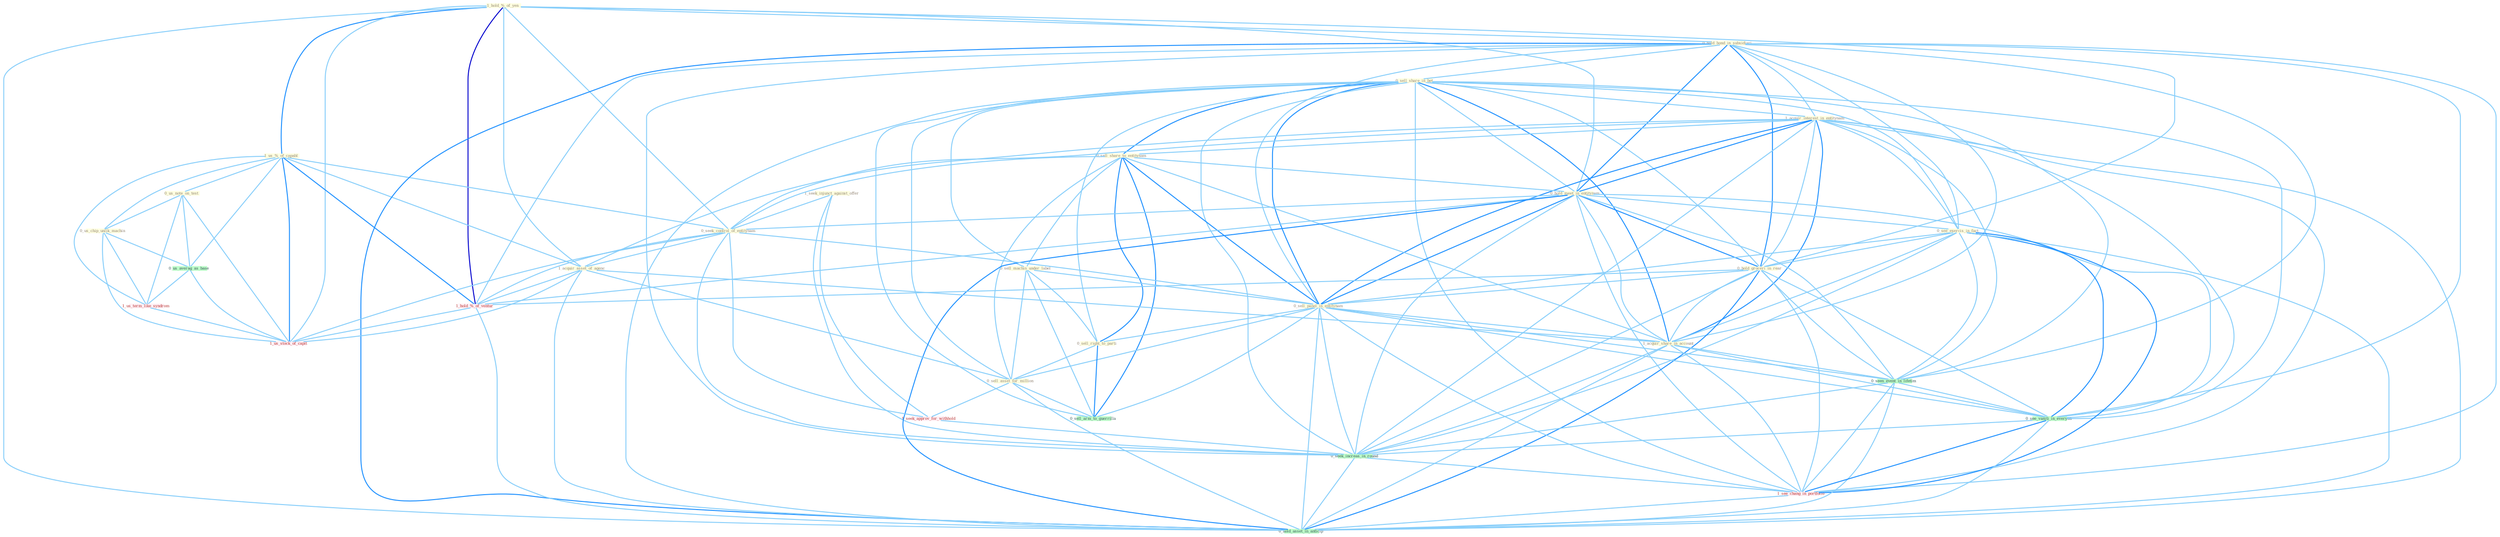 Graph G{ 
    node
    [shape=polygon,style=filled,width=.5,height=.06,color="#BDFCC9",fixedsize=true,fontsize=4,
    fontcolor="#2f4f4f"];
    {node
    [color="#ffffe0", fontcolor="#8b7d6b"] "1_hold_%_of_yen " "1_seek_injunct_against_offer " "1_us_%_of_capabl " "0_hold_bond_in_subsidiari " "0_sell_share_in_bet " "1_acquir_interest_in_entitynam " "0_sell_share_to_entitynam " "0_hold_meet_in_entitynam " "0_see_exercis_in_fact " "0_seek_control_of_entitynam " "0_sell_machin_under_label " "0_hold_groceri_in_rear " "1_acquir_asset_of_agenc " "0_us_note_on_test " "0_sell_panel_in_entitynam " "0_us_chip_unlik_machin " "0_sell_right_to_parti " "1_acquir_share_in_account " "0_sell_asset_for_million "}
{node [color="#fff0f5", fontcolor="#b22222"] "1_us_term_like_syndrom " "1_seek_approv_for_withhold " "1_hold_%_of_ventur " "1_us_stock_of_capit " "1_see_chang_in_portfolio "}
edge [color="#B0E2FF"];

	"1_hold_%_of_yen " -- "1_us_%_of_capabl " [w="2", color="#1e90ff" , len=0.8];
	"1_hold_%_of_yen " -- "0_hold_bond_in_subsidiari " [w="1", color="#87cefa" ];
	"1_hold_%_of_yen " -- "0_hold_meet_in_entitynam " [w="1", color="#87cefa" ];
	"1_hold_%_of_yen " -- "0_seek_control_of_entitynam " [w="1", color="#87cefa" ];
	"1_hold_%_of_yen " -- "0_hold_groceri_in_rear " [w="1", color="#87cefa" ];
	"1_hold_%_of_yen " -- "1_acquir_asset_of_agenc " [w="1", color="#87cefa" ];
	"1_hold_%_of_yen " -- "1_hold_%_of_ventur " [w="3", color="#0000cd" , len=0.6];
	"1_hold_%_of_yen " -- "1_us_stock_of_capit " [w="1", color="#87cefa" ];
	"1_hold_%_of_yen " -- "0_hold_asset_in_anticip " [w="1", color="#87cefa" ];
	"1_seek_injunct_against_offer " -- "0_seek_control_of_entitynam " [w="1", color="#87cefa" ];
	"1_seek_injunct_against_offer " -- "1_seek_approv_for_withhold " [w="1", color="#87cefa" ];
	"1_seek_injunct_against_offer " -- "0_seek_increas_in_round " [w="1", color="#87cefa" ];
	"1_us_%_of_capabl " -- "0_seek_control_of_entitynam " [w="1", color="#87cefa" ];
	"1_us_%_of_capabl " -- "1_acquir_asset_of_agenc " [w="1", color="#87cefa" ];
	"1_us_%_of_capabl " -- "0_us_note_on_test " [w="1", color="#87cefa" ];
	"1_us_%_of_capabl " -- "0_us_chip_unlik_machin " [w="1", color="#87cefa" ];
	"1_us_%_of_capabl " -- "0_us_averag_as_base " [w="1", color="#87cefa" ];
	"1_us_%_of_capabl " -- "1_us_term_like_syndrom " [w="1", color="#87cefa" ];
	"1_us_%_of_capabl " -- "1_hold_%_of_ventur " [w="2", color="#1e90ff" , len=0.8];
	"1_us_%_of_capabl " -- "1_us_stock_of_capit " [w="2", color="#1e90ff" , len=0.8];
	"0_hold_bond_in_subsidiari " -- "0_sell_share_in_bet " [w="1", color="#87cefa" ];
	"0_hold_bond_in_subsidiari " -- "1_acquir_interest_in_entitynam " [w="1", color="#87cefa" ];
	"0_hold_bond_in_subsidiari " -- "0_hold_meet_in_entitynam " [w="2", color="#1e90ff" , len=0.8];
	"0_hold_bond_in_subsidiari " -- "0_see_exercis_in_fact " [w="1", color="#87cefa" ];
	"0_hold_bond_in_subsidiari " -- "0_hold_groceri_in_rear " [w="2", color="#1e90ff" , len=0.8];
	"0_hold_bond_in_subsidiari " -- "0_sell_panel_in_entitynam " [w="1", color="#87cefa" ];
	"0_hold_bond_in_subsidiari " -- "1_acquir_share_in_account " [w="1", color="#87cefa" ];
	"0_hold_bond_in_subsidiari " -- "0_seen_event_in_lifetim " [w="1", color="#87cefa" ];
	"0_hold_bond_in_subsidiari " -- "1_hold_%_of_ventur " [w="1", color="#87cefa" ];
	"0_hold_bond_in_subsidiari " -- "0_see_vaniti_in_everyon " [w="1", color="#87cefa" ];
	"0_hold_bond_in_subsidiari " -- "0_seek_increas_in_round " [w="1", color="#87cefa" ];
	"0_hold_bond_in_subsidiari " -- "1_see_chang_in_portfolio " [w="1", color="#87cefa" ];
	"0_hold_bond_in_subsidiari " -- "0_hold_asset_in_anticip " [w="2", color="#1e90ff" , len=0.8];
	"0_sell_share_in_bet " -- "1_acquir_interest_in_entitynam " [w="1", color="#87cefa" ];
	"0_sell_share_in_bet " -- "0_sell_share_to_entitynam " [w="2", color="#1e90ff" , len=0.8];
	"0_sell_share_in_bet " -- "0_hold_meet_in_entitynam " [w="1", color="#87cefa" ];
	"0_sell_share_in_bet " -- "0_see_exercis_in_fact " [w="1", color="#87cefa" ];
	"0_sell_share_in_bet " -- "0_sell_machin_under_label " [w="1", color="#87cefa" ];
	"0_sell_share_in_bet " -- "0_hold_groceri_in_rear " [w="1", color="#87cefa" ];
	"0_sell_share_in_bet " -- "0_sell_panel_in_entitynam " [w="2", color="#1e90ff" , len=0.8];
	"0_sell_share_in_bet " -- "0_sell_right_to_parti " [w="1", color="#87cefa" ];
	"0_sell_share_in_bet " -- "1_acquir_share_in_account " [w="2", color="#1e90ff" , len=0.8];
	"0_sell_share_in_bet " -- "0_sell_asset_for_million " [w="1", color="#87cefa" ];
	"0_sell_share_in_bet " -- "0_seen_event_in_lifetim " [w="1", color="#87cefa" ];
	"0_sell_share_in_bet " -- "0_see_vaniti_in_everyon " [w="1", color="#87cefa" ];
	"0_sell_share_in_bet " -- "0_sell_arm_to_guerrilla " [w="1", color="#87cefa" ];
	"0_sell_share_in_bet " -- "0_seek_increas_in_round " [w="1", color="#87cefa" ];
	"0_sell_share_in_bet " -- "1_see_chang_in_portfolio " [w="1", color="#87cefa" ];
	"0_sell_share_in_bet " -- "0_hold_asset_in_anticip " [w="1", color="#87cefa" ];
	"1_acquir_interest_in_entitynam " -- "0_sell_share_to_entitynam " [w="1", color="#87cefa" ];
	"1_acquir_interest_in_entitynam " -- "0_hold_meet_in_entitynam " [w="2", color="#1e90ff" , len=0.8];
	"1_acquir_interest_in_entitynam " -- "0_see_exercis_in_fact " [w="1", color="#87cefa" ];
	"1_acquir_interest_in_entitynam " -- "0_seek_control_of_entitynam " [w="1", color="#87cefa" ];
	"1_acquir_interest_in_entitynam " -- "0_hold_groceri_in_rear " [w="1", color="#87cefa" ];
	"1_acquir_interest_in_entitynam " -- "1_acquir_asset_of_agenc " [w="1", color="#87cefa" ];
	"1_acquir_interest_in_entitynam " -- "0_sell_panel_in_entitynam " [w="2", color="#1e90ff" , len=0.8];
	"1_acquir_interest_in_entitynam " -- "1_acquir_share_in_account " [w="2", color="#1e90ff" , len=0.8];
	"1_acquir_interest_in_entitynam " -- "0_seen_event_in_lifetim " [w="1", color="#87cefa" ];
	"1_acquir_interest_in_entitynam " -- "0_see_vaniti_in_everyon " [w="1", color="#87cefa" ];
	"1_acquir_interest_in_entitynam " -- "0_seek_increas_in_round " [w="1", color="#87cefa" ];
	"1_acquir_interest_in_entitynam " -- "1_see_chang_in_portfolio " [w="1", color="#87cefa" ];
	"1_acquir_interest_in_entitynam " -- "0_hold_asset_in_anticip " [w="1", color="#87cefa" ];
	"0_sell_share_to_entitynam " -- "0_hold_meet_in_entitynam " [w="1", color="#87cefa" ];
	"0_sell_share_to_entitynam " -- "0_seek_control_of_entitynam " [w="1", color="#87cefa" ];
	"0_sell_share_to_entitynam " -- "0_sell_machin_under_label " [w="1", color="#87cefa" ];
	"0_sell_share_to_entitynam " -- "0_sell_panel_in_entitynam " [w="2", color="#1e90ff" , len=0.8];
	"0_sell_share_to_entitynam " -- "0_sell_right_to_parti " [w="2", color="#1e90ff" , len=0.8];
	"0_sell_share_to_entitynam " -- "1_acquir_share_in_account " [w="1", color="#87cefa" ];
	"0_sell_share_to_entitynam " -- "0_sell_asset_for_million " [w="1", color="#87cefa" ];
	"0_sell_share_to_entitynam " -- "0_sell_arm_to_guerrilla " [w="2", color="#1e90ff" , len=0.8];
	"0_hold_meet_in_entitynam " -- "0_see_exercis_in_fact " [w="1", color="#87cefa" ];
	"0_hold_meet_in_entitynam " -- "0_seek_control_of_entitynam " [w="1", color="#87cefa" ];
	"0_hold_meet_in_entitynam " -- "0_hold_groceri_in_rear " [w="2", color="#1e90ff" , len=0.8];
	"0_hold_meet_in_entitynam " -- "0_sell_panel_in_entitynam " [w="2", color="#1e90ff" , len=0.8];
	"0_hold_meet_in_entitynam " -- "1_acquir_share_in_account " [w="1", color="#87cefa" ];
	"0_hold_meet_in_entitynam " -- "0_seen_event_in_lifetim " [w="1", color="#87cefa" ];
	"0_hold_meet_in_entitynam " -- "1_hold_%_of_ventur " [w="1", color="#87cefa" ];
	"0_hold_meet_in_entitynam " -- "0_see_vaniti_in_everyon " [w="1", color="#87cefa" ];
	"0_hold_meet_in_entitynam " -- "0_seek_increas_in_round " [w="1", color="#87cefa" ];
	"0_hold_meet_in_entitynam " -- "1_see_chang_in_portfolio " [w="1", color="#87cefa" ];
	"0_hold_meet_in_entitynam " -- "0_hold_asset_in_anticip " [w="2", color="#1e90ff" , len=0.8];
	"0_see_exercis_in_fact " -- "0_hold_groceri_in_rear " [w="1", color="#87cefa" ];
	"0_see_exercis_in_fact " -- "0_sell_panel_in_entitynam " [w="1", color="#87cefa" ];
	"0_see_exercis_in_fact " -- "1_acquir_share_in_account " [w="1", color="#87cefa" ];
	"0_see_exercis_in_fact " -- "0_seen_event_in_lifetim " [w="1", color="#87cefa" ];
	"0_see_exercis_in_fact " -- "0_see_vaniti_in_everyon " [w="2", color="#1e90ff" , len=0.8];
	"0_see_exercis_in_fact " -- "0_seek_increas_in_round " [w="1", color="#87cefa" ];
	"0_see_exercis_in_fact " -- "1_see_chang_in_portfolio " [w="2", color="#1e90ff" , len=0.8];
	"0_see_exercis_in_fact " -- "0_hold_asset_in_anticip " [w="1", color="#87cefa" ];
	"0_seek_control_of_entitynam " -- "1_acquir_asset_of_agenc " [w="1", color="#87cefa" ];
	"0_seek_control_of_entitynam " -- "0_sell_panel_in_entitynam " [w="1", color="#87cefa" ];
	"0_seek_control_of_entitynam " -- "1_seek_approv_for_withhold " [w="1", color="#87cefa" ];
	"0_seek_control_of_entitynam " -- "1_hold_%_of_ventur " [w="1", color="#87cefa" ];
	"0_seek_control_of_entitynam " -- "0_seek_increas_in_round " [w="1", color="#87cefa" ];
	"0_seek_control_of_entitynam " -- "1_us_stock_of_capit " [w="1", color="#87cefa" ];
	"0_sell_machin_under_label " -- "0_sell_panel_in_entitynam " [w="1", color="#87cefa" ];
	"0_sell_machin_under_label " -- "0_sell_right_to_parti " [w="1", color="#87cefa" ];
	"0_sell_machin_under_label " -- "0_sell_asset_for_million " [w="1", color="#87cefa" ];
	"0_sell_machin_under_label " -- "0_sell_arm_to_guerrilla " [w="1", color="#87cefa" ];
	"0_hold_groceri_in_rear " -- "0_sell_panel_in_entitynam " [w="1", color="#87cefa" ];
	"0_hold_groceri_in_rear " -- "1_acquir_share_in_account " [w="1", color="#87cefa" ];
	"0_hold_groceri_in_rear " -- "0_seen_event_in_lifetim " [w="1", color="#87cefa" ];
	"0_hold_groceri_in_rear " -- "1_hold_%_of_ventur " [w="1", color="#87cefa" ];
	"0_hold_groceri_in_rear " -- "0_see_vaniti_in_everyon " [w="1", color="#87cefa" ];
	"0_hold_groceri_in_rear " -- "0_seek_increas_in_round " [w="1", color="#87cefa" ];
	"0_hold_groceri_in_rear " -- "1_see_chang_in_portfolio " [w="1", color="#87cefa" ];
	"0_hold_groceri_in_rear " -- "0_hold_asset_in_anticip " [w="2", color="#1e90ff" , len=0.8];
	"1_acquir_asset_of_agenc " -- "1_acquir_share_in_account " [w="1", color="#87cefa" ];
	"1_acquir_asset_of_agenc " -- "0_sell_asset_for_million " [w="1", color="#87cefa" ];
	"1_acquir_asset_of_agenc " -- "1_hold_%_of_ventur " [w="1", color="#87cefa" ];
	"1_acquir_asset_of_agenc " -- "1_us_stock_of_capit " [w="1", color="#87cefa" ];
	"1_acquir_asset_of_agenc " -- "0_hold_asset_in_anticip " [w="1", color="#87cefa" ];
	"0_us_note_on_test " -- "0_us_chip_unlik_machin " [w="1", color="#87cefa" ];
	"0_us_note_on_test " -- "0_us_averag_as_base " [w="1", color="#87cefa" ];
	"0_us_note_on_test " -- "1_us_term_like_syndrom " [w="1", color="#87cefa" ];
	"0_us_note_on_test " -- "1_us_stock_of_capit " [w="1", color="#87cefa" ];
	"0_sell_panel_in_entitynam " -- "0_sell_right_to_parti " [w="1", color="#87cefa" ];
	"0_sell_panel_in_entitynam " -- "1_acquir_share_in_account " [w="1", color="#87cefa" ];
	"0_sell_panel_in_entitynam " -- "0_sell_asset_for_million " [w="1", color="#87cefa" ];
	"0_sell_panel_in_entitynam " -- "0_seen_event_in_lifetim " [w="1", color="#87cefa" ];
	"0_sell_panel_in_entitynam " -- "0_see_vaniti_in_everyon " [w="1", color="#87cefa" ];
	"0_sell_panel_in_entitynam " -- "0_sell_arm_to_guerrilla " [w="1", color="#87cefa" ];
	"0_sell_panel_in_entitynam " -- "0_seek_increas_in_round " [w="1", color="#87cefa" ];
	"0_sell_panel_in_entitynam " -- "1_see_chang_in_portfolio " [w="1", color="#87cefa" ];
	"0_sell_panel_in_entitynam " -- "0_hold_asset_in_anticip " [w="1", color="#87cefa" ];
	"0_us_chip_unlik_machin " -- "0_us_averag_as_base " [w="1", color="#87cefa" ];
	"0_us_chip_unlik_machin " -- "1_us_term_like_syndrom " [w="1", color="#87cefa" ];
	"0_us_chip_unlik_machin " -- "1_us_stock_of_capit " [w="1", color="#87cefa" ];
	"0_sell_right_to_parti " -- "0_sell_asset_for_million " [w="1", color="#87cefa" ];
	"0_sell_right_to_parti " -- "0_sell_arm_to_guerrilla " [w="2", color="#1e90ff" , len=0.8];
	"1_acquir_share_in_account " -- "0_seen_event_in_lifetim " [w="1", color="#87cefa" ];
	"1_acquir_share_in_account " -- "0_see_vaniti_in_everyon " [w="1", color="#87cefa" ];
	"1_acquir_share_in_account " -- "0_seek_increas_in_round " [w="1", color="#87cefa" ];
	"1_acquir_share_in_account " -- "1_see_chang_in_portfolio " [w="1", color="#87cefa" ];
	"1_acquir_share_in_account " -- "0_hold_asset_in_anticip " [w="1", color="#87cefa" ];
	"0_sell_asset_for_million " -- "1_seek_approv_for_withhold " [w="1", color="#87cefa" ];
	"0_sell_asset_for_million " -- "0_sell_arm_to_guerrilla " [w="1", color="#87cefa" ];
	"0_sell_asset_for_million " -- "0_hold_asset_in_anticip " [w="1", color="#87cefa" ];
	"0_seen_event_in_lifetim " -- "0_see_vaniti_in_everyon " [w="1", color="#87cefa" ];
	"0_seen_event_in_lifetim " -- "0_seek_increas_in_round " [w="1", color="#87cefa" ];
	"0_seen_event_in_lifetim " -- "1_see_chang_in_portfolio " [w="1", color="#87cefa" ];
	"0_seen_event_in_lifetim " -- "0_hold_asset_in_anticip " [w="1", color="#87cefa" ];
	"0_us_averag_as_base " -- "1_us_term_like_syndrom " [w="1", color="#87cefa" ];
	"0_us_averag_as_base " -- "1_us_stock_of_capit " [w="1", color="#87cefa" ];
	"1_us_term_like_syndrom " -- "1_us_stock_of_capit " [w="1", color="#87cefa" ];
	"1_seek_approv_for_withhold " -- "0_seek_increas_in_round " [w="1", color="#87cefa" ];
	"1_hold_%_of_ventur " -- "1_us_stock_of_capit " [w="1", color="#87cefa" ];
	"1_hold_%_of_ventur " -- "0_hold_asset_in_anticip " [w="1", color="#87cefa" ];
	"0_see_vaniti_in_everyon " -- "0_seek_increas_in_round " [w="1", color="#87cefa" ];
	"0_see_vaniti_in_everyon " -- "1_see_chang_in_portfolio " [w="2", color="#1e90ff" , len=0.8];
	"0_see_vaniti_in_everyon " -- "0_hold_asset_in_anticip " [w="1", color="#87cefa" ];
	"0_seek_increas_in_round " -- "1_see_chang_in_portfolio " [w="1", color="#87cefa" ];
	"0_seek_increas_in_round " -- "0_hold_asset_in_anticip " [w="1", color="#87cefa" ];
	"1_see_chang_in_portfolio " -- "0_hold_asset_in_anticip " [w="1", color="#87cefa" ];
}